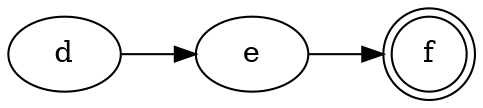 digraph{
rankdir=LR
 node0 [label="d", shape=ellipse];
 node1 [label="e", shape=ellipse];
  node0 -> node1;
 node2 [label="f", shape=doublecircle];
  node1 -> node2;
}
